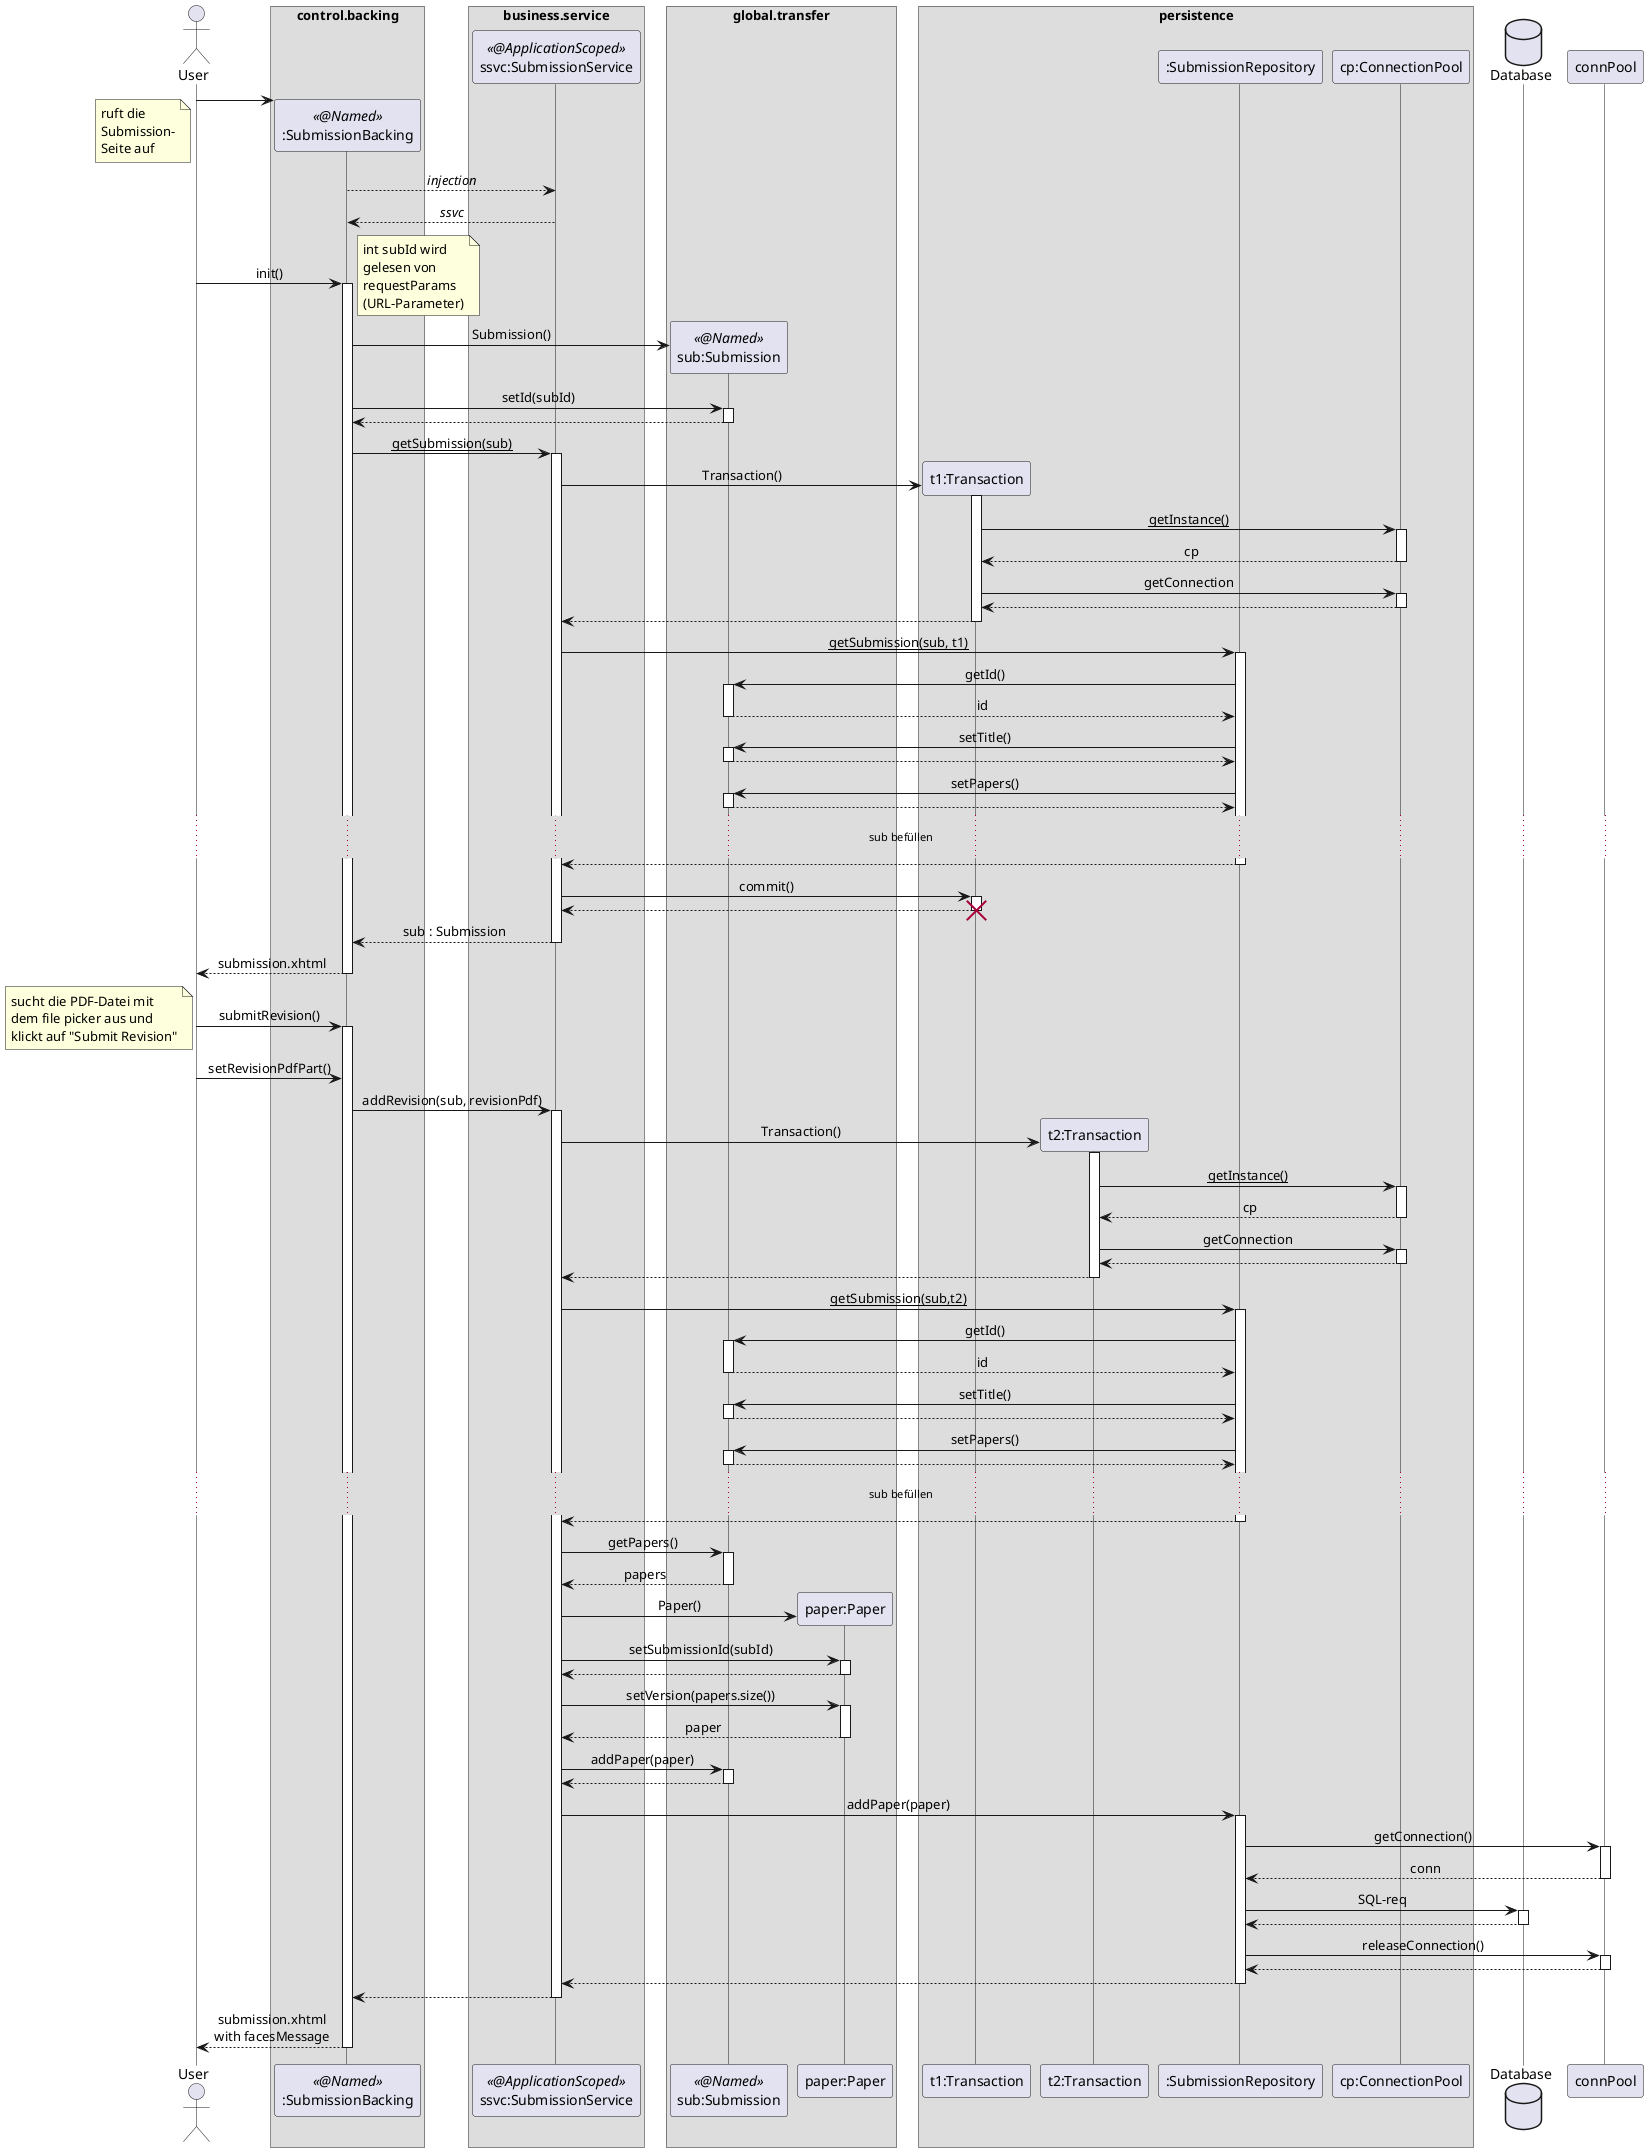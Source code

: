@startuml
'https://plantuml.com/sequence-diagram

'!theme aws-orange
skinparam sequenceMessageAlign center
skinparam BoxPadding 10
skinparam LifelineStrategy nosolid
'autonumber
'autoactivate on
'hide footbox

actor User as user

box "control.backing"
    participant ":SubmissionBacking" as sb << @Named >>
end box
'box "???"
'    participant ":ResourceBundle" as rscBundle
'end box
box "business.service"
    participant "ssvc:SubmissionService" as ssvc << @ApplicationScoped >>
end box
box "global.transfer"
    participant "sub:Submission" as sub << @Named >>
    participant "paper:Paper" as paper
end box
box persistence
    participant "t1:Transaction" as t1
    participant "t2:Transaction" as t2
    participant ":SubmissionRepository" as sr
    participant "cp:ConnectionPool" as cp
end box
database "Database" as db

create sb
user -> sb
note left
    ruft die
    Submission-
    Seite auf
end note
sb --> ssvc : //injection//
return //ssvc//
user -> sb : init()
activate sb
    note right
        int subId wird
        gelesen von
        requestParams
        (URL-Parameter)
    end note
    sb -> sub ** : Submission()
    sb -> sub : setId(subId)
    activate sub
    return
    sb -> ssvc : __getSubmission(sub)__
    activate ssvc
        ssvc -> t1 ** : Transaction()
        activate t1
            t1 -> cp : __getInstance()__
            activate cp
            return cp
            t1 -> cp : getConnection
            activate cp
            return
        return
        ssvc -> sr : __getSubmission(sub, t1)__
        activate sr
            sr -> sub : getId()
            activate sub
            return id
            sr -> sub : setTitle()
            activate sub
            return
            sr -> sub : setPapers()
            activate sub
            return
            ...sub befüllen...
        return
        ssvc -> t1 ++ : commit()
        return
        destroy t1
    return sub : Submission
return submission.xhtml

user -> sb : submitRevision()
activate sb
    note left
        sucht die PDF-Datei mit
        dem file picker aus und
        klickt auf "Submit Revision"
    end note
    user -> sb : setRevisionPdfPart()

    sb -> ssvc : addRevision(sub, revisionPdf)
    activate ssvc
        ssvc -> t2 ** : Transaction()
        activate t2
            t2 -> cp : __getInstance()__
            activate cp
            return cp
            t2 -> cp : getConnection
            activate cp
            return
        return
        ssvc -> sr : __getSubmission(sub,t2)__
        activate sr
            sr -> sub : getId()
            activate sub
            return id
            sr -> sub : setTitle()
            activate sub
            return
            sr -> sub : setPapers()
            activate sub
            return
            ...sub befüllen...
        return
        ssvc -> sub : getPapers()
        activate sub
        return papers
        ssvc -> paper ** : Paper()
        ssvc -> paper : setSubmissionId(subId)
        activate paper
        return
        ssvc -> paper : setVersion(papers.size())
        activate paper
        return paper
        ssvc -> sub : addPaper(paper)
        activate sub
        return
        ssvc -> sr : addPaper(paper)
'updatesubmission not addpaper
        activate sr
            sr -> connPool : getConnection()
            activate connPool
            return conn
            sr -> db : SQL-req
            activate db
            return
            sr -> connPool : releaseConnection()
            activate connPool
            return
        return
    return

'    subBacking -> rscBundle : getAddRevision\\\nConfirmationMsg()
'    activate rscBundle
'    return msg

return submission.xhtml\nwith facesMessage




@enduml